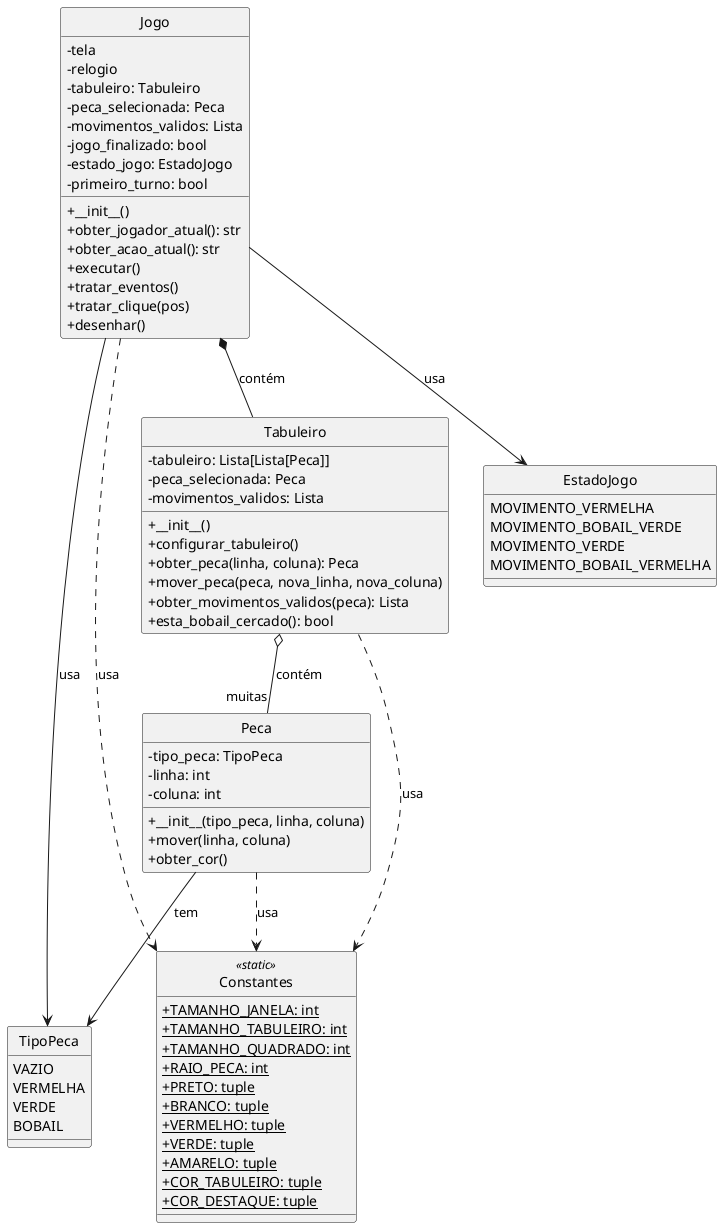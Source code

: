 @startuml Jogo Bobail
/'biblioteca plantuml'/
/' para mostrar a imagem --> Alt + d'/

skinparam classAttributeIconSize 0
skinparam style strictuml

class Jogo {
    - tela
    - relogio
    - tabuleiro: Tabuleiro
    - peca_selecionada: Peca
    - movimentos_validos: Lista
    - jogo_finalizado: bool
    - estado_jogo: EstadoJogo
    - primeiro_turno: bool
    + __init__()
    + obter_jogador_atual(): str
    + obter_acao_atual(): str
    + executar()
    + tratar_eventos()
    + tratar_clique(pos)
    + desenhar()
}

class Tabuleiro {
    - tabuleiro: Lista[Lista[Peca]]
    - peca_selecionada: Peca
    - movimentos_validos: Lista
    + __init__()
    + configurar_tabuleiro()
    + obter_peca(linha, coluna): Peca
    + mover_peca(peca, nova_linha, nova_coluna)
    + obter_movimentos_validos(peca): Lista
    + esta_bobail_cercado(): bool
}

class Peca {
    - tipo_peca: TipoPeca
    - linha: int
    - coluna: int
    + __init__(tipo_peca, linha, coluna)
    + mover(linha, coluna)
    + obter_cor()
}

enum TipoPeca {
    VAZIO
    VERMELHA
    VERDE
    BOBAIL
}

enum EstadoJogo {
    MOVIMENTO_VERMELHA
    MOVIMENTO_BOBAIL_VERDE
    MOVIMENTO_VERDE
    MOVIMENTO_BOBAIL_VERMELHA
}

class Constantes << (S,#FF7700) static >> {
    + {static} TAMANHO_JANELA: int
    + {static} TAMANHO_TABULEIRO: int
    + {static} TAMANHO_QUADRADO: int
    + {static} RAIO_PECA: int
    + {static} PRETO: tuple
    + {static} BRANCO: tuple
    + {static} VERMELHO: tuple
    + {static} VERDE: tuple
    + {static} AMARELO: tuple
    + {static} COR_TABULEIRO: tuple
    + {static} COR_DESTAQUE: tuple
}

Jogo *-- Tabuleiro : contém
Jogo --> EstadoJogo : usa
Jogo --> TipoPeca : usa
Tabuleiro o-- "muitas" Peca : contém
Peca --> TipoPeca : tem
Jogo ..> Constantes : usa
Tabuleiro ..> Constantes : usa
Peca ..> Constantes : usa

@enduml